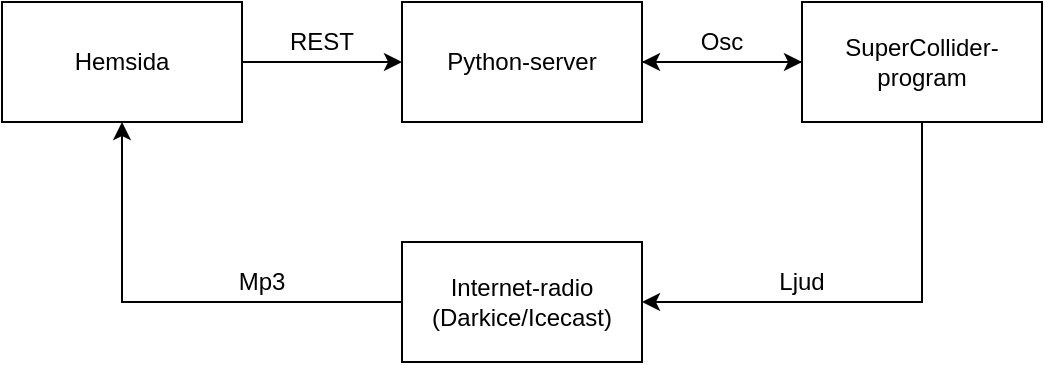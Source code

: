 <mxfile version="13.8.8" type="github">
  <diagram id="mMQHJy6WqsNtu3646oQs" name="Page-1">
    <mxGraphModel dx="786" dy="434" grid="1" gridSize="10" guides="1" tooltips="1" connect="1" arrows="1" fold="1" page="1" pageScale="1" pageWidth="850" pageHeight="1100" math="0" shadow="0">
      <root>
        <mxCell id="0" />
        <mxCell id="1" parent="0" />
        <mxCell id="oZmqK3HT-erYdiZUBr2i-4" style="edgeStyle=orthogonalEdgeStyle;rounded=0;orthogonalLoop=1;jettySize=auto;html=1;exitX=1;exitY=0.5;exitDx=0;exitDy=0;entryX=0;entryY=0.5;entryDx=0;entryDy=0;" edge="1" parent="1" source="oZmqK3HT-erYdiZUBr2i-1" target="oZmqK3HT-erYdiZUBr2i-2">
          <mxGeometry relative="1" as="geometry" />
        </mxCell>
        <mxCell id="oZmqK3HT-erYdiZUBr2i-1" value="Hemsida" style="rounded=0;whiteSpace=wrap;html=1;" vertex="1" parent="1">
          <mxGeometry x="160" y="80" width="120" height="60" as="geometry" />
        </mxCell>
        <mxCell id="oZmqK3HT-erYdiZUBr2i-5" style="edgeStyle=orthogonalEdgeStyle;rounded=0;orthogonalLoop=1;jettySize=auto;html=1;exitX=1;exitY=0.5;exitDx=0;exitDy=0;entryX=0;entryY=0.5;entryDx=0;entryDy=0;" edge="1" parent="1" source="oZmqK3HT-erYdiZUBr2i-2" target="oZmqK3HT-erYdiZUBr2i-3">
          <mxGeometry relative="1" as="geometry" />
        </mxCell>
        <mxCell id="oZmqK3HT-erYdiZUBr2i-2" value="Python-server" style="rounded=0;whiteSpace=wrap;html=1;" vertex="1" parent="1">
          <mxGeometry x="360" y="80" width="120" height="60" as="geometry" />
        </mxCell>
        <mxCell id="oZmqK3HT-erYdiZUBr2i-7" style="edgeStyle=orthogonalEdgeStyle;rounded=0;orthogonalLoop=1;jettySize=auto;html=1;exitX=0;exitY=0.5;exitDx=0;exitDy=0;entryX=1;entryY=0.5;entryDx=0;entryDy=0;" edge="1" parent="1" source="oZmqK3HT-erYdiZUBr2i-3" target="oZmqK3HT-erYdiZUBr2i-2">
          <mxGeometry relative="1" as="geometry" />
        </mxCell>
        <mxCell id="oZmqK3HT-erYdiZUBr2i-9" style="edgeStyle=orthogonalEdgeStyle;rounded=0;orthogonalLoop=1;jettySize=auto;html=1;exitX=0.5;exitY=1;exitDx=0;exitDy=0;entryX=1;entryY=0.5;entryDx=0;entryDy=0;" edge="1" parent="1" source="oZmqK3HT-erYdiZUBr2i-3" target="oZmqK3HT-erYdiZUBr2i-8">
          <mxGeometry relative="1" as="geometry" />
        </mxCell>
        <mxCell id="oZmqK3HT-erYdiZUBr2i-3" value="SuperCollider-program" style="rounded=0;whiteSpace=wrap;html=1;" vertex="1" parent="1">
          <mxGeometry x="560" y="80" width="120" height="60" as="geometry" />
        </mxCell>
        <mxCell id="oZmqK3HT-erYdiZUBr2i-10" style="edgeStyle=orthogonalEdgeStyle;rounded=0;orthogonalLoop=1;jettySize=auto;html=1;exitX=0;exitY=0.5;exitDx=0;exitDy=0;entryX=0.5;entryY=1;entryDx=0;entryDy=0;" edge="1" parent="1" source="oZmqK3HT-erYdiZUBr2i-8" target="oZmqK3HT-erYdiZUBr2i-1">
          <mxGeometry relative="1" as="geometry" />
        </mxCell>
        <mxCell id="oZmqK3HT-erYdiZUBr2i-8" value="Internet-radio&lt;br&gt;(Darkice/Icecast)" style="rounded=0;whiteSpace=wrap;html=1;" vertex="1" parent="1">
          <mxGeometry x="360" y="200" width="120" height="60" as="geometry" />
        </mxCell>
        <mxCell id="oZmqK3HT-erYdiZUBr2i-11" value="Osc" style="text;html=1;strokeColor=none;fillColor=none;align=center;verticalAlign=middle;whiteSpace=wrap;rounded=0;" vertex="1" parent="1">
          <mxGeometry x="500" y="90" width="40" height="20" as="geometry" />
        </mxCell>
        <mxCell id="oZmqK3HT-erYdiZUBr2i-13" value="Mp3" style="text;html=1;strokeColor=none;fillColor=none;align=center;verticalAlign=middle;whiteSpace=wrap;rounded=0;" vertex="1" parent="1">
          <mxGeometry x="270" y="210" width="40" height="20" as="geometry" />
        </mxCell>
        <mxCell id="oZmqK3HT-erYdiZUBr2i-14" value="REST" style="text;html=1;strokeColor=none;fillColor=none;align=center;verticalAlign=middle;whiteSpace=wrap;rounded=0;" vertex="1" parent="1">
          <mxGeometry x="300" y="90" width="40" height="20" as="geometry" />
        </mxCell>
        <mxCell id="oZmqK3HT-erYdiZUBr2i-15" value="Ljud" style="text;html=1;strokeColor=none;fillColor=none;align=center;verticalAlign=middle;whiteSpace=wrap;rounded=0;" vertex="1" parent="1">
          <mxGeometry x="540" y="210" width="40" height="20" as="geometry" />
        </mxCell>
      </root>
    </mxGraphModel>
  </diagram>
</mxfile>
